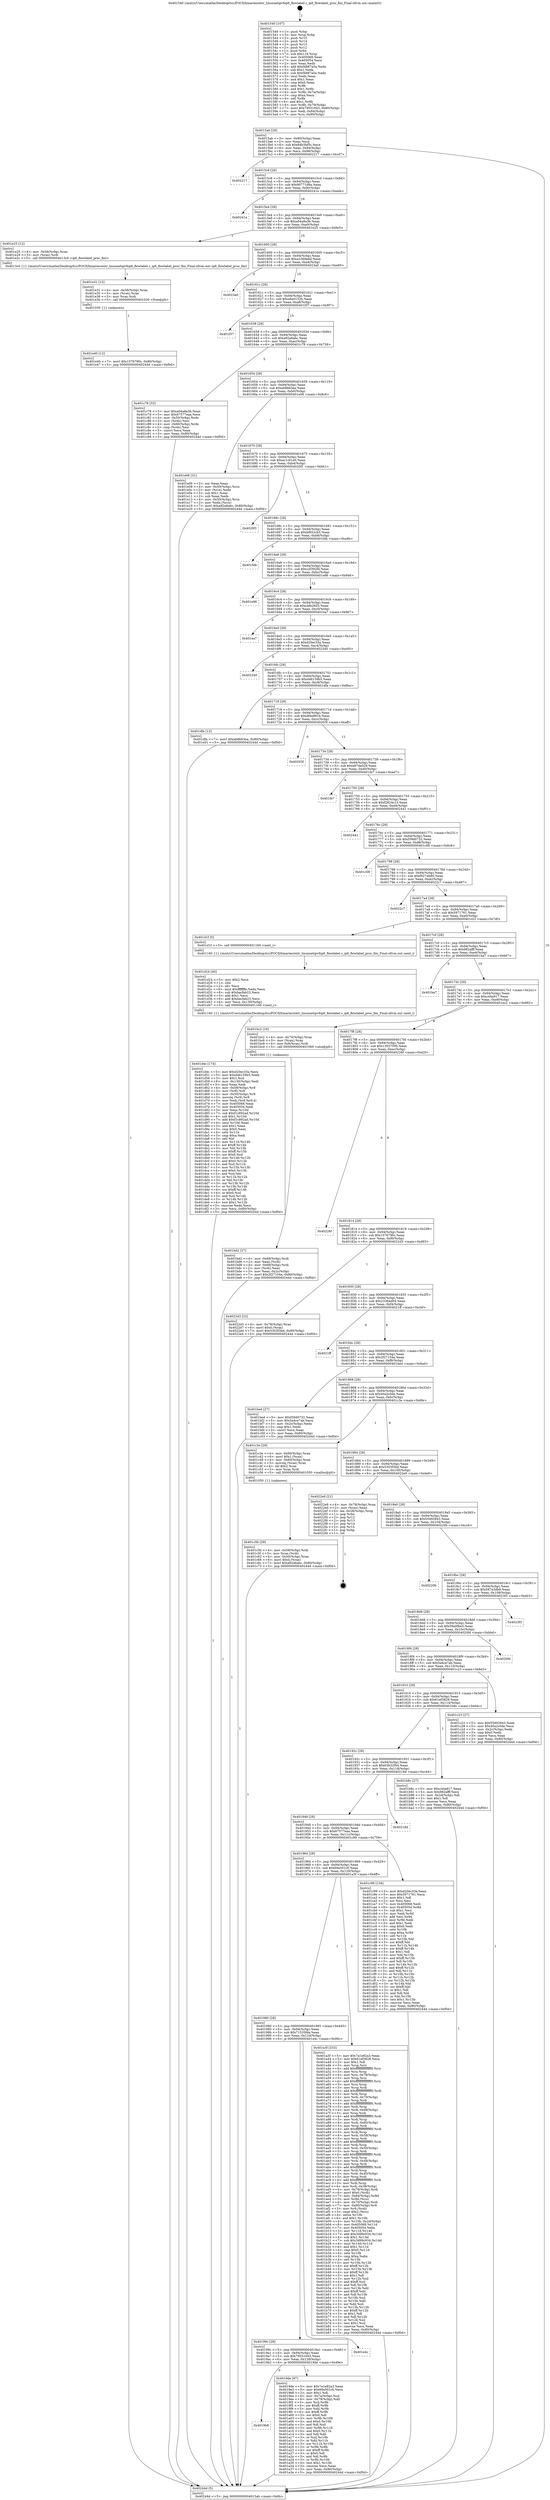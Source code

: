digraph "0x401540" {
  label = "0x401540 (/mnt/c/Users/mathe/Desktop/tcc/POCII/binaries/extr_linuxnetipv6ip6_flowlabel.c_ip6_flowlabel_proc_fini_Final-ollvm.out::main(0))"
  labelloc = "t"
  node[shape=record]

  Entry [label="",width=0.3,height=0.3,shape=circle,fillcolor=black,style=filled]
  "0x4015ab" [label="{
     0x4015ab [29]\l
     | [instrs]\l
     &nbsp;&nbsp;0x4015ab \<+3\>: mov -0x80(%rbp),%eax\l
     &nbsp;&nbsp;0x4015ae \<+2\>: mov %eax,%ecx\l
     &nbsp;&nbsp;0x4015b0 \<+6\>: sub $0x84b3bf5c,%ecx\l
     &nbsp;&nbsp;0x4015b6 \<+6\>: mov %eax,-0x94(%rbp)\l
     &nbsp;&nbsp;0x4015bc \<+6\>: mov %ecx,-0x98(%rbp)\l
     &nbsp;&nbsp;0x4015c2 \<+6\>: je 0000000000402217 \<main+0xcd7\>\l
  }"]
  "0x402217" [label="{
     0x402217\l
  }", style=dashed]
  "0x4015c8" [label="{
     0x4015c8 [28]\l
     | [instrs]\l
     &nbsp;&nbsp;0x4015c8 \<+5\>: jmp 00000000004015cd \<main+0x8d\>\l
     &nbsp;&nbsp;0x4015cd \<+6\>: mov -0x94(%rbp),%eax\l
     &nbsp;&nbsp;0x4015d3 \<+5\>: sub $0x90771d6a,%eax\l
     &nbsp;&nbsp;0x4015d8 \<+6\>: mov %eax,-0x9c(%rbp)\l
     &nbsp;&nbsp;0x4015de \<+6\>: je 000000000040241a \<main+0xeda\>\l
  }"]
  Exit [label="",width=0.3,height=0.3,shape=circle,fillcolor=black,style=filled,peripheries=2]
  "0x40241a" [label="{
     0x40241a\l
  }", style=dashed]
  "0x4015e4" [label="{
     0x4015e4 [28]\l
     | [instrs]\l
     &nbsp;&nbsp;0x4015e4 \<+5\>: jmp 00000000004015e9 \<main+0xa9\>\l
     &nbsp;&nbsp;0x4015e9 \<+6\>: mov -0x94(%rbp),%eax\l
     &nbsp;&nbsp;0x4015ef \<+5\>: sub $0xa04a8a3b,%eax\l
     &nbsp;&nbsp;0x4015f4 \<+6\>: mov %eax,-0xa0(%rbp)\l
     &nbsp;&nbsp;0x4015fa \<+6\>: je 0000000000401e25 \<main+0x8e5\>\l
  }"]
  "0x401e40" [label="{
     0x401e40 [12]\l
     | [instrs]\l
     &nbsp;&nbsp;0x401e40 \<+7\>: movl $0x1576790c,-0x80(%rbp)\l
     &nbsp;&nbsp;0x401e47 \<+5\>: jmp 000000000040244d \<main+0xf0d\>\l
  }"]
  "0x401e25" [label="{
     0x401e25 [12]\l
     | [instrs]\l
     &nbsp;&nbsp;0x401e25 \<+4\>: mov -0x58(%rbp),%rax\l
     &nbsp;&nbsp;0x401e29 \<+3\>: mov (%rax),%rdi\l
     &nbsp;&nbsp;0x401e2c \<+5\>: call 00000000004013c0 \<ip6_flowlabel_proc_fini\>\l
     | [calls]\l
     &nbsp;&nbsp;0x4013c0 \{1\} (/mnt/c/Users/mathe/Desktop/tcc/POCII/binaries/extr_linuxnetipv6ip6_flowlabel.c_ip6_flowlabel_proc_fini_Final-ollvm.out::ip6_flowlabel_proc_fini)\l
  }"]
  "0x401600" [label="{
     0x401600 [28]\l
     | [instrs]\l
     &nbsp;&nbsp;0x401600 \<+5\>: jmp 0000000000401605 \<main+0xc5\>\l
     &nbsp;&nbsp;0x401605 \<+6\>: mov -0x94(%rbp),%eax\l
     &nbsp;&nbsp;0x40160b \<+5\>: sub $0xa2369e6d,%eax\l
     &nbsp;&nbsp;0x401610 \<+6\>: mov %eax,-0xa4(%rbp)\l
     &nbsp;&nbsp;0x401616 \<+6\>: je 00000000004023a0 \<main+0xe60\>\l
  }"]
  "0x401e31" [label="{
     0x401e31 [15]\l
     | [instrs]\l
     &nbsp;&nbsp;0x401e31 \<+4\>: mov -0x58(%rbp),%rax\l
     &nbsp;&nbsp;0x401e35 \<+3\>: mov (%rax),%rax\l
     &nbsp;&nbsp;0x401e38 \<+3\>: mov %rax,%rdi\l
     &nbsp;&nbsp;0x401e3b \<+5\>: call 0000000000401030 \<free@plt\>\l
     | [calls]\l
     &nbsp;&nbsp;0x401030 \{1\} (unknown)\l
  }"]
  "0x4023a0" [label="{
     0x4023a0\l
  }", style=dashed]
  "0x40161c" [label="{
     0x40161c [28]\l
     | [instrs]\l
     &nbsp;&nbsp;0x40161c \<+5\>: jmp 0000000000401621 \<main+0xe1\>\l
     &nbsp;&nbsp;0x401621 \<+6\>: mov -0x94(%rbp),%eax\l
     &nbsp;&nbsp;0x401627 \<+5\>: sub $0xa6a0152b,%eax\l
     &nbsp;&nbsp;0x40162c \<+6\>: mov %eax,-0xa8(%rbp)\l
     &nbsp;&nbsp;0x401632 \<+6\>: je 0000000000401f37 \<main+0x9f7\>\l
  }"]
  "0x401d4c" [label="{
     0x401d4c [174]\l
     | [instrs]\l
     &nbsp;&nbsp;0x401d4c \<+5\>: mov $0xd20ec33a,%ecx\l
     &nbsp;&nbsp;0x401d51 \<+5\>: mov $0xd46159b5,%edx\l
     &nbsp;&nbsp;0x401d56 \<+3\>: mov $0x1,%sil\l
     &nbsp;&nbsp;0x401d59 \<+6\>: mov -0x130(%rbp),%edi\l
     &nbsp;&nbsp;0x401d5f \<+3\>: imul %eax,%edi\l
     &nbsp;&nbsp;0x401d62 \<+4\>: mov -0x58(%rbp),%r8\l
     &nbsp;&nbsp;0x401d66 \<+3\>: mov (%r8),%r8\l
     &nbsp;&nbsp;0x401d69 \<+4\>: mov -0x50(%rbp),%r9\l
     &nbsp;&nbsp;0x401d6d \<+3\>: movslq (%r9),%r9\l
     &nbsp;&nbsp;0x401d70 \<+4\>: mov %edi,(%r8,%r9,4)\l
     &nbsp;&nbsp;0x401d74 \<+7\>: mov 0x405068,%eax\l
     &nbsp;&nbsp;0x401d7b \<+7\>: mov 0x405054,%edi\l
     &nbsp;&nbsp;0x401d82 \<+3\>: mov %eax,%r10d\l
     &nbsp;&nbsp;0x401d85 \<+7\>: sub $0xf1c892ad,%r10d\l
     &nbsp;&nbsp;0x401d8c \<+4\>: sub $0x1,%r10d\l
     &nbsp;&nbsp;0x401d90 \<+7\>: add $0xf1c892ad,%r10d\l
     &nbsp;&nbsp;0x401d97 \<+4\>: imul %r10d,%eax\l
     &nbsp;&nbsp;0x401d9b \<+3\>: and $0x1,%eax\l
     &nbsp;&nbsp;0x401d9e \<+3\>: cmp $0x0,%eax\l
     &nbsp;&nbsp;0x401da1 \<+4\>: sete %r11b\l
     &nbsp;&nbsp;0x401da5 \<+3\>: cmp $0xa,%edi\l
     &nbsp;&nbsp;0x401da8 \<+3\>: setl %bl\l
     &nbsp;&nbsp;0x401dab \<+3\>: mov %r11b,%r14b\l
     &nbsp;&nbsp;0x401dae \<+4\>: xor $0xff,%r14b\l
     &nbsp;&nbsp;0x401db2 \<+3\>: mov %bl,%r15b\l
     &nbsp;&nbsp;0x401db5 \<+4\>: xor $0xff,%r15b\l
     &nbsp;&nbsp;0x401db9 \<+4\>: xor $0x0,%sil\l
     &nbsp;&nbsp;0x401dbd \<+3\>: mov %r14b,%r12b\l
     &nbsp;&nbsp;0x401dc0 \<+4\>: and $0x0,%r12b\l
     &nbsp;&nbsp;0x401dc4 \<+3\>: and %sil,%r11b\l
     &nbsp;&nbsp;0x401dc7 \<+3\>: mov %r15b,%r13b\l
     &nbsp;&nbsp;0x401dca \<+4\>: and $0x0,%r13b\l
     &nbsp;&nbsp;0x401dce \<+3\>: and %sil,%bl\l
     &nbsp;&nbsp;0x401dd1 \<+3\>: or %r11b,%r12b\l
     &nbsp;&nbsp;0x401dd4 \<+3\>: or %bl,%r13b\l
     &nbsp;&nbsp;0x401dd7 \<+3\>: xor %r13b,%r12b\l
     &nbsp;&nbsp;0x401dda \<+3\>: or %r15b,%r14b\l
     &nbsp;&nbsp;0x401ddd \<+4\>: xor $0xff,%r14b\l
     &nbsp;&nbsp;0x401de1 \<+4\>: or $0x0,%sil\l
     &nbsp;&nbsp;0x401de5 \<+3\>: and %sil,%r14b\l
     &nbsp;&nbsp;0x401de8 \<+3\>: or %r14b,%r12b\l
     &nbsp;&nbsp;0x401deb \<+4\>: test $0x1,%r12b\l
     &nbsp;&nbsp;0x401def \<+3\>: cmovne %edx,%ecx\l
     &nbsp;&nbsp;0x401df2 \<+3\>: mov %ecx,-0x80(%rbp)\l
     &nbsp;&nbsp;0x401df5 \<+5\>: jmp 000000000040244d \<main+0xf0d\>\l
  }"]
  "0x401f37" [label="{
     0x401f37\l
  }", style=dashed]
  "0x401638" [label="{
     0x401638 [28]\l
     | [instrs]\l
     &nbsp;&nbsp;0x401638 \<+5\>: jmp 000000000040163d \<main+0xfd\>\l
     &nbsp;&nbsp;0x40163d \<+6\>: mov -0x94(%rbp),%eax\l
     &nbsp;&nbsp;0x401643 \<+5\>: sub $0xa92a6abc,%eax\l
     &nbsp;&nbsp;0x401648 \<+6\>: mov %eax,-0xac(%rbp)\l
     &nbsp;&nbsp;0x40164e \<+6\>: je 0000000000401c78 \<main+0x738\>\l
  }"]
  "0x401d24" [label="{
     0x401d24 [40]\l
     | [instrs]\l
     &nbsp;&nbsp;0x401d24 \<+5\>: mov $0x2,%ecx\l
     &nbsp;&nbsp;0x401d29 \<+1\>: cltd\l
     &nbsp;&nbsp;0x401d2a \<+2\>: idiv %ecx\l
     &nbsp;&nbsp;0x401d2c \<+6\>: imul $0xfffffffe,%edx,%ecx\l
     &nbsp;&nbsp;0x401d32 \<+6\>: sub $0xbacfab23,%ecx\l
     &nbsp;&nbsp;0x401d38 \<+3\>: add $0x1,%ecx\l
     &nbsp;&nbsp;0x401d3b \<+6\>: add $0xbacfab23,%ecx\l
     &nbsp;&nbsp;0x401d41 \<+6\>: mov %ecx,-0x130(%rbp)\l
     &nbsp;&nbsp;0x401d47 \<+5\>: call 0000000000401160 \<next_i\>\l
     | [calls]\l
     &nbsp;&nbsp;0x401160 \{1\} (/mnt/c/Users/mathe/Desktop/tcc/POCII/binaries/extr_linuxnetipv6ip6_flowlabel.c_ip6_flowlabel_proc_fini_Final-ollvm.out::next_i)\l
  }"]
  "0x401c78" [label="{
     0x401c78 [33]\l
     | [instrs]\l
     &nbsp;&nbsp;0x401c78 \<+5\>: mov $0xa04a8a3b,%eax\l
     &nbsp;&nbsp;0x401c7d \<+5\>: mov $0x67577eaa,%ecx\l
     &nbsp;&nbsp;0x401c82 \<+4\>: mov -0x50(%rbp),%rdx\l
     &nbsp;&nbsp;0x401c86 \<+2\>: mov (%rdx),%esi\l
     &nbsp;&nbsp;0x401c88 \<+4\>: mov -0x60(%rbp),%rdx\l
     &nbsp;&nbsp;0x401c8c \<+2\>: cmp (%rdx),%esi\l
     &nbsp;&nbsp;0x401c8e \<+3\>: cmovl %ecx,%eax\l
     &nbsp;&nbsp;0x401c91 \<+3\>: mov %eax,-0x80(%rbp)\l
     &nbsp;&nbsp;0x401c94 \<+5\>: jmp 000000000040244d \<main+0xf0d\>\l
  }"]
  "0x401654" [label="{
     0x401654 [28]\l
     | [instrs]\l
     &nbsp;&nbsp;0x401654 \<+5\>: jmp 0000000000401659 \<main+0x119\>\l
     &nbsp;&nbsp;0x401659 \<+6\>: mov -0x94(%rbp),%eax\l
     &nbsp;&nbsp;0x40165f \<+5\>: sub $0xab8b63ea,%eax\l
     &nbsp;&nbsp;0x401664 \<+6\>: mov %eax,-0xb0(%rbp)\l
     &nbsp;&nbsp;0x40166a \<+6\>: je 0000000000401e06 \<main+0x8c6\>\l
  }"]
  "0x401c5b" [label="{
     0x401c5b [29]\l
     | [instrs]\l
     &nbsp;&nbsp;0x401c5b \<+4\>: mov -0x58(%rbp),%rdi\l
     &nbsp;&nbsp;0x401c5f \<+3\>: mov %rax,(%rdi)\l
     &nbsp;&nbsp;0x401c62 \<+4\>: mov -0x50(%rbp),%rax\l
     &nbsp;&nbsp;0x401c66 \<+6\>: movl $0x0,(%rax)\l
     &nbsp;&nbsp;0x401c6c \<+7\>: movl $0xa92a6abc,-0x80(%rbp)\l
     &nbsp;&nbsp;0x401c73 \<+5\>: jmp 000000000040244d \<main+0xf0d\>\l
  }"]
  "0x401e06" [label="{
     0x401e06 [31]\l
     | [instrs]\l
     &nbsp;&nbsp;0x401e06 \<+2\>: xor %eax,%eax\l
     &nbsp;&nbsp;0x401e08 \<+4\>: mov -0x50(%rbp),%rcx\l
     &nbsp;&nbsp;0x401e0c \<+2\>: mov (%rcx),%edx\l
     &nbsp;&nbsp;0x401e0e \<+3\>: sub $0x1,%eax\l
     &nbsp;&nbsp;0x401e11 \<+2\>: sub %eax,%edx\l
     &nbsp;&nbsp;0x401e13 \<+4\>: mov -0x50(%rbp),%rcx\l
     &nbsp;&nbsp;0x401e17 \<+2\>: mov %edx,(%rcx)\l
     &nbsp;&nbsp;0x401e19 \<+7\>: movl $0xa92a6abc,-0x80(%rbp)\l
     &nbsp;&nbsp;0x401e20 \<+5\>: jmp 000000000040244d \<main+0xf0d\>\l
  }"]
  "0x401670" [label="{
     0x401670 [28]\l
     | [instrs]\l
     &nbsp;&nbsp;0x401670 \<+5\>: jmp 0000000000401675 \<main+0x135\>\l
     &nbsp;&nbsp;0x401675 \<+6\>: mov -0x94(%rbp),%eax\l
     &nbsp;&nbsp;0x40167b \<+5\>: sub $0xac1c61e0,%eax\l
     &nbsp;&nbsp;0x401680 \<+6\>: mov %eax,-0xb4(%rbp)\l
     &nbsp;&nbsp;0x401686 \<+6\>: je 00000000004020f1 \<main+0xbb1\>\l
  }"]
  "0x401bd2" [label="{
     0x401bd2 [27]\l
     | [instrs]\l
     &nbsp;&nbsp;0x401bd2 \<+4\>: mov -0x68(%rbp),%rdi\l
     &nbsp;&nbsp;0x401bd6 \<+2\>: mov %eax,(%rdi)\l
     &nbsp;&nbsp;0x401bd8 \<+4\>: mov -0x68(%rbp),%rdi\l
     &nbsp;&nbsp;0x401bdc \<+2\>: mov (%rdi),%eax\l
     &nbsp;&nbsp;0x401bde \<+3\>: mov %eax,-0x2c(%rbp)\l
     &nbsp;&nbsp;0x401be1 \<+7\>: movl $0x2f27104a,-0x80(%rbp)\l
     &nbsp;&nbsp;0x401be8 \<+5\>: jmp 000000000040244d \<main+0xf0d\>\l
  }"]
  "0x4020f1" [label="{
     0x4020f1\l
  }", style=dashed]
  "0x40168c" [label="{
     0x40168c [28]\l
     | [instrs]\l
     &nbsp;&nbsp;0x40168c \<+5\>: jmp 0000000000401691 \<main+0x151\>\l
     &nbsp;&nbsp;0x401691 \<+6\>: mov -0x94(%rbp),%eax\l
     &nbsp;&nbsp;0x401697 \<+5\>: sub $0xbf652cb5,%eax\l
     &nbsp;&nbsp;0x40169c \<+6\>: mov %eax,-0xb8(%rbp)\l
     &nbsp;&nbsp;0x4016a2 \<+6\>: je 0000000000401fdb \<main+0xa9b\>\l
  }"]
  "0x401540" [label="{
     0x401540 [107]\l
     | [instrs]\l
     &nbsp;&nbsp;0x401540 \<+1\>: push %rbp\l
     &nbsp;&nbsp;0x401541 \<+3\>: mov %rsp,%rbp\l
     &nbsp;&nbsp;0x401544 \<+2\>: push %r15\l
     &nbsp;&nbsp;0x401546 \<+2\>: push %r14\l
     &nbsp;&nbsp;0x401548 \<+2\>: push %r13\l
     &nbsp;&nbsp;0x40154a \<+2\>: push %r12\l
     &nbsp;&nbsp;0x40154c \<+1\>: push %rbx\l
     &nbsp;&nbsp;0x40154d \<+7\>: sub $0x118,%rsp\l
     &nbsp;&nbsp;0x401554 \<+7\>: mov 0x405068,%eax\l
     &nbsp;&nbsp;0x40155b \<+7\>: mov 0x405054,%ecx\l
     &nbsp;&nbsp;0x401562 \<+2\>: mov %eax,%edx\l
     &nbsp;&nbsp;0x401564 \<+6\>: add $0xf4887a5a,%edx\l
     &nbsp;&nbsp;0x40156a \<+3\>: sub $0x1,%edx\l
     &nbsp;&nbsp;0x40156d \<+6\>: sub $0xf4887a5a,%edx\l
     &nbsp;&nbsp;0x401573 \<+3\>: imul %edx,%eax\l
     &nbsp;&nbsp;0x401576 \<+3\>: and $0x1,%eax\l
     &nbsp;&nbsp;0x401579 \<+3\>: cmp $0x0,%eax\l
     &nbsp;&nbsp;0x40157c \<+4\>: sete %r8b\l
     &nbsp;&nbsp;0x401580 \<+4\>: and $0x1,%r8b\l
     &nbsp;&nbsp;0x401584 \<+4\>: mov %r8b,-0x7a(%rbp)\l
     &nbsp;&nbsp;0x401588 \<+3\>: cmp $0xa,%ecx\l
     &nbsp;&nbsp;0x40158b \<+4\>: setl %r8b\l
     &nbsp;&nbsp;0x40158f \<+4\>: and $0x1,%r8b\l
     &nbsp;&nbsp;0x401593 \<+4\>: mov %r8b,-0x79(%rbp)\l
     &nbsp;&nbsp;0x401597 \<+7\>: movl $0x79551643,-0x80(%rbp)\l
     &nbsp;&nbsp;0x40159e \<+6\>: mov %edi,-0x84(%rbp)\l
     &nbsp;&nbsp;0x4015a4 \<+7\>: mov %rsi,-0x90(%rbp)\l
  }"]
  "0x401fdb" [label="{
     0x401fdb\l
  }", style=dashed]
  "0x4016a8" [label="{
     0x4016a8 [28]\l
     | [instrs]\l
     &nbsp;&nbsp;0x4016a8 \<+5\>: jmp 00000000004016ad \<main+0x16d\>\l
     &nbsp;&nbsp;0x4016ad \<+6\>: mov -0x94(%rbp),%eax\l
     &nbsp;&nbsp;0x4016b3 \<+5\>: sub $0xc2f392fd,%eax\l
     &nbsp;&nbsp;0x4016b8 \<+6\>: mov %eax,-0xbc(%rbp)\l
     &nbsp;&nbsp;0x4016be \<+6\>: je 0000000000401e86 \<main+0x946\>\l
  }"]
  "0x40244d" [label="{
     0x40244d [5]\l
     | [instrs]\l
     &nbsp;&nbsp;0x40244d \<+5\>: jmp 00000000004015ab \<main+0x6b\>\l
  }"]
  "0x401e86" [label="{
     0x401e86\l
  }", style=dashed]
  "0x4016c4" [label="{
     0x4016c4 [28]\l
     | [instrs]\l
     &nbsp;&nbsp;0x4016c4 \<+5\>: jmp 00000000004016c9 \<main+0x189\>\l
     &nbsp;&nbsp;0x4016c9 \<+6\>: mov -0x94(%rbp),%eax\l
     &nbsp;&nbsp;0x4016cf \<+5\>: sub $0xcbfe2603,%eax\l
     &nbsp;&nbsp;0x4016d4 \<+6\>: mov %eax,-0xc0(%rbp)\l
     &nbsp;&nbsp;0x4016da \<+6\>: je 0000000000401ea7 \<main+0x967\>\l
  }"]
  "0x4019b8" [label="{
     0x4019b8\l
  }", style=dashed]
  "0x401ea7" [label="{
     0x401ea7\l
  }", style=dashed]
  "0x4016e0" [label="{
     0x4016e0 [28]\l
     | [instrs]\l
     &nbsp;&nbsp;0x4016e0 \<+5\>: jmp 00000000004016e5 \<main+0x1a5\>\l
     &nbsp;&nbsp;0x4016e5 \<+6\>: mov -0x94(%rbp),%eax\l
     &nbsp;&nbsp;0x4016eb \<+5\>: sub $0xd20ec33a,%eax\l
     &nbsp;&nbsp;0x4016f0 \<+6\>: mov %eax,-0xc4(%rbp)\l
     &nbsp;&nbsp;0x4016f6 \<+6\>: je 0000000000402340 \<main+0xe00\>\l
  }"]
  "0x4019de" [label="{
     0x4019de [97]\l
     | [instrs]\l
     &nbsp;&nbsp;0x4019de \<+5\>: mov $0x7a1e82a3,%eax\l
     &nbsp;&nbsp;0x4019e3 \<+5\>: mov $0x69a501c0,%ecx\l
     &nbsp;&nbsp;0x4019e8 \<+2\>: mov $0x1,%dl\l
     &nbsp;&nbsp;0x4019ea \<+4\>: mov -0x7a(%rbp),%sil\l
     &nbsp;&nbsp;0x4019ee \<+4\>: mov -0x79(%rbp),%dil\l
     &nbsp;&nbsp;0x4019f2 \<+3\>: mov %sil,%r8b\l
     &nbsp;&nbsp;0x4019f5 \<+4\>: xor $0xff,%r8b\l
     &nbsp;&nbsp;0x4019f9 \<+3\>: mov %dil,%r9b\l
     &nbsp;&nbsp;0x4019fc \<+4\>: xor $0xff,%r9b\l
     &nbsp;&nbsp;0x401a00 \<+3\>: xor $0x0,%dl\l
     &nbsp;&nbsp;0x401a03 \<+3\>: mov %r8b,%r10b\l
     &nbsp;&nbsp;0x401a06 \<+4\>: and $0x0,%r10b\l
     &nbsp;&nbsp;0x401a0a \<+3\>: and %dl,%sil\l
     &nbsp;&nbsp;0x401a0d \<+3\>: mov %r9b,%r11b\l
     &nbsp;&nbsp;0x401a10 \<+4\>: and $0x0,%r11b\l
     &nbsp;&nbsp;0x401a14 \<+3\>: and %dl,%dil\l
     &nbsp;&nbsp;0x401a17 \<+3\>: or %sil,%r10b\l
     &nbsp;&nbsp;0x401a1a \<+3\>: or %dil,%r11b\l
     &nbsp;&nbsp;0x401a1d \<+3\>: xor %r11b,%r10b\l
     &nbsp;&nbsp;0x401a20 \<+3\>: or %r9b,%r8b\l
     &nbsp;&nbsp;0x401a23 \<+4\>: xor $0xff,%r8b\l
     &nbsp;&nbsp;0x401a27 \<+3\>: or $0x0,%dl\l
     &nbsp;&nbsp;0x401a2a \<+3\>: and %dl,%r8b\l
     &nbsp;&nbsp;0x401a2d \<+3\>: or %r8b,%r10b\l
     &nbsp;&nbsp;0x401a30 \<+4\>: test $0x1,%r10b\l
     &nbsp;&nbsp;0x401a34 \<+3\>: cmovne %ecx,%eax\l
     &nbsp;&nbsp;0x401a37 \<+3\>: mov %eax,-0x80(%rbp)\l
     &nbsp;&nbsp;0x401a3a \<+5\>: jmp 000000000040244d \<main+0xf0d\>\l
  }"]
  "0x402340" [label="{
     0x402340\l
  }", style=dashed]
  "0x4016fc" [label="{
     0x4016fc [28]\l
     | [instrs]\l
     &nbsp;&nbsp;0x4016fc \<+5\>: jmp 0000000000401701 \<main+0x1c1\>\l
     &nbsp;&nbsp;0x401701 \<+6\>: mov -0x94(%rbp),%eax\l
     &nbsp;&nbsp;0x401707 \<+5\>: sub $0xd46159b5,%eax\l
     &nbsp;&nbsp;0x40170c \<+6\>: mov %eax,-0xc8(%rbp)\l
     &nbsp;&nbsp;0x401712 \<+6\>: je 0000000000401dfa \<main+0x8ba\>\l
  }"]
  "0x40199c" [label="{
     0x40199c [28]\l
     | [instrs]\l
     &nbsp;&nbsp;0x40199c \<+5\>: jmp 00000000004019a1 \<main+0x461\>\l
     &nbsp;&nbsp;0x4019a1 \<+6\>: mov -0x94(%rbp),%eax\l
     &nbsp;&nbsp;0x4019a7 \<+5\>: sub $0x79551643,%eax\l
     &nbsp;&nbsp;0x4019ac \<+6\>: mov %eax,-0x128(%rbp)\l
     &nbsp;&nbsp;0x4019b2 \<+6\>: je 00000000004019de \<main+0x49e\>\l
  }"]
  "0x401dfa" [label="{
     0x401dfa [12]\l
     | [instrs]\l
     &nbsp;&nbsp;0x401dfa \<+7\>: movl $0xab8b63ea,-0x80(%rbp)\l
     &nbsp;&nbsp;0x401e01 \<+5\>: jmp 000000000040244d \<main+0xf0d\>\l
  }"]
  "0x401718" [label="{
     0x401718 [28]\l
     | [instrs]\l
     &nbsp;&nbsp;0x401718 \<+5\>: jmp 000000000040171d \<main+0x1dd\>\l
     &nbsp;&nbsp;0x40171d \<+6\>: mov -0x94(%rbp),%eax\l
     &nbsp;&nbsp;0x401723 \<+5\>: sub $0xdfda991b,%eax\l
     &nbsp;&nbsp;0x401728 \<+6\>: mov %eax,-0xcc(%rbp)\l
     &nbsp;&nbsp;0x40172e \<+6\>: je 000000000040203f \<main+0xaff\>\l
  }"]
  "0x401e4c" [label="{
     0x401e4c\l
  }", style=dashed]
  "0x40203f" [label="{
     0x40203f\l
  }", style=dashed]
  "0x401734" [label="{
     0x401734 [28]\l
     | [instrs]\l
     &nbsp;&nbsp;0x401734 \<+5\>: jmp 0000000000401739 \<main+0x1f9\>\l
     &nbsp;&nbsp;0x401739 \<+6\>: mov -0x94(%rbp),%eax\l
     &nbsp;&nbsp;0x40173f \<+5\>: sub $0xe87da029,%eax\l
     &nbsp;&nbsp;0x401744 \<+6\>: mov %eax,-0xd0(%rbp)\l
     &nbsp;&nbsp;0x40174a \<+6\>: je 0000000000401fe7 \<main+0xaa7\>\l
  }"]
  "0x401980" [label="{
     0x401980 [28]\l
     | [instrs]\l
     &nbsp;&nbsp;0x401980 \<+5\>: jmp 0000000000401985 \<main+0x445\>\l
     &nbsp;&nbsp;0x401985 \<+6\>: mov -0x94(%rbp),%eax\l
     &nbsp;&nbsp;0x40198b \<+5\>: sub $0x71535fda,%eax\l
     &nbsp;&nbsp;0x401990 \<+6\>: mov %eax,-0x124(%rbp)\l
     &nbsp;&nbsp;0x401996 \<+6\>: je 0000000000401e4c \<main+0x90c\>\l
  }"]
  "0x401fe7" [label="{
     0x401fe7\l
  }", style=dashed]
  "0x401750" [label="{
     0x401750 [28]\l
     | [instrs]\l
     &nbsp;&nbsp;0x401750 \<+5\>: jmp 0000000000401755 \<main+0x215\>\l
     &nbsp;&nbsp;0x401755 \<+6\>: mov -0x94(%rbp),%eax\l
     &nbsp;&nbsp;0x40175b \<+5\>: sub $0xf2824c13,%eax\l
     &nbsp;&nbsp;0x401760 \<+6\>: mov %eax,-0xd4(%rbp)\l
     &nbsp;&nbsp;0x401766 \<+6\>: je 0000000000402441 \<main+0xf01\>\l
  }"]
  "0x401a3f" [label="{
     0x401a3f [333]\l
     | [instrs]\l
     &nbsp;&nbsp;0x401a3f \<+5\>: mov $0x7a1e82a3,%eax\l
     &nbsp;&nbsp;0x401a44 \<+5\>: mov $0x61ef3828,%ecx\l
     &nbsp;&nbsp;0x401a49 \<+2\>: mov $0x1,%dl\l
     &nbsp;&nbsp;0x401a4b \<+3\>: mov %rsp,%rsi\l
     &nbsp;&nbsp;0x401a4e \<+4\>: add $0xfffffffffffffff0,%rsi\l
     &nbsp;&nbsp;0x401a52 \<+3\>: mov %rsi,%rsp\l
     &nbsp;&nbsp;0x401a55 \<+4\>: mov %rsi,-0x78(%rbp)\l
     &nbsp;&nbsp;0x401a59 \<+3\>: mov %rsp,%rsi\l
     &nbsp;&nbsp;0x401a5c \<+4\>: add $0xfffffffffffffff0,%rsi\l
     &nbsp;&nbsp;0x401a60 \<+3\>: mov %rsi,%rsp\l
     &nbsp;&nbsp;0x401a63 \<+3\>: mov %rsp,%rdi\l
     &nbsp;&nbsp;0x401a66 \<+4\>: add $0xfffffffffffffff0,%rdi\l
     &nbsp;&nbsp;0x401a6a \<+3\>: mov %rdi,%rsp\l
     &nbsp;&nbsp;0x401a6d \<+4\>: mov %rdi,-0x70(%rbp)\l
     &nbsp;&nbsp;0x401a71 \<+3\>: mov %rsp,%rdi\l
     &nbsp;&nbsp;0x401a74 \<+4\>: add $0xfffffffffffffff0,%rdi\l
     &nbsp;&nbsp;0x401a78 \<+3\>: mov %rdi,%rsp\l
     &nbsp;&nbsp;0x401a7b \<+4\>: mov %rdi,-0x68(%rbp)\l
     &nbsp;&nbsp;0x401a7f \<+3\>: mov %rsp,%rdi\l
     &nbsp;&nbsp;0x401a82 \<+4\>: add $0xfffffffffffffff0,%rdi\l
     &nbsp;&nbsp;0x401a86 \<+3\>: mov %rdi,%rsp\l
     &nbsp;&nbsp;0x401a89 \<+4\>: mov %rdi,-0x60(%rbp)\l
     &nbsp;&nbsp;0x401a8d \<+3\>: mov %rsp,%rdi\l
     &nbsp;&nbsp;0x401a90 \<+4\>: add $0xfffffffffffffff0,%rdi\l
     &nbsp;&nbsp;0x401a94 \<+3\>: mov %rdi,%rsp\l
     &nbsp;&nbsp;0x401a97 \<+4\>: mov %rdi,-0x58(%rbp)\l
     &nbsp;&nbsp;0x401a9b \<+3\>: mov %rsp,%rdi\l
     &nbsp;&nbsp;0x401a9e \<+4\>: add $0xfffffffffffffff0,%rdi\l
     &nbsp;&nbsp;0x401aa2 \<+3\>: mov %rdi,%rsp\l
     &nbsp;&nbsp;0x401aa5 \<+4\>: mov %rdi,-0x50(%rbp)\l
     &nbsp;&nbsp;0x401aa9 \<+3\>: mov %rsp,%rdi\l
     &nbsp;&nbsp;0x401aac \<+4\>: add $0xfffffffffffffff0,%rdi\l
     &nbsp;&nbsp;0x401ab0 \<+3\>: mov %rdi,%rsp\l
     &nbsp;&nbsp;0x401ab3 \<+4\>: mov %rdi,-0x48(%rbp)\l
     &nbsp;&nbsp;0x401ab7 \<+3\>: mov %rsp,%rdi\l
     &nbsp;&nbsp;0x401aba \<+4\>: add $0xfffffffffffffff0,%rdi\l
     &nbsp;&nbsp;0x401abe \<+3\>: mov %rdi,%rsp\l
     &nbsp;&nbsp;0x401ac1 \<+4\>: mov %rdi,-0x40(%rbp)\l
     &nbsp;&nbsp;0x401ac5 \<+3\>: mov %rsp,%rdi\l
     &nbsp;&nbsp;0x401ac8 \<+4\>: add $0xfffffffffffffff0,%rdi\l
     &nbsp;&nbsp;0x401acc \<+3\>: mov %rdi,%rsp\l
     &nbsp;&nbsp;0x401acf \<+4\>: mov %rdi,-0x38(%rbp)\l
     &nbsp;&nbsp;0x401ad3 \<+4\>: mov -0x78(%rbp),%rdi\l
     &nbsp;&nbsp;0x401ad7 \<+6\>: movl $0x0,(%rdi)\l
     &nbsp;&nbsp;0x401add \<+7\>: mov -0x84(%rbp),%r8d\l
     &nbsp;&nbsp;0x401ae4 \<+3\>: mov %r8d,(%rsi)\l
     &nbsp;&nbsp;0x401ae7 \<+4\>: mov -0x70(%rbp),%rdi\l
     &nbsp;&nbsp;0x401aeb \<+7\>: mov -0x90(%rbp),%r9\l
     &nbsp;&nbsp;0x401af2 \<+3\>: mov %r9,(%rdi)\l
     &nbsp;&nbsp;0x401af5 \<+3\>: cmpl $0x2,(%rsi)\l
     &nbsp;&nbsp;0x401af8 \<+4\>: setne %r10b\l
     &nbsp;&nbsp;0x401afc \<+4\>: and $0x1,%r10b\l
     &nbsp;&nbsp;0x401b00 \<+4\>: mov %r10b,-0x2d(%rbp)\l
     &nbsp;&nbsp;0x401b04 \<+8\>: mov 0x405068,%r11d\l
     &nbsp;&nbsp;0x401b0c \<+7\>: mov 0x405054,%ebx\l
     &nbsp;&nbsp;0x401b13 \<+3\>: mov %r11d,%r14d\l
     &nbsp;&nbsp;0x401b16 \<+7\>: add $0x3d99c934,%r14d\l
     &nbsp;&nbsp;0x401b1d \<+4\>: sub $0x1,%r14d\l
     &nbsp;&nbsp;0x401b21 \<+7\>: sub $0x3d99c934,%r14d\l
     &nbsp;&nbsp;0x401b28 \<+4\>: imul %r14d,%r11d\l
     &nbsp;&nbsp;0x401b2c \<+4\>: and $0x1,%r11d\l
     &nbsp;&nbsp;0x401b30 \<+4\>: cmp $0x0,%r11d\l
     &nbsp;&nbsp;0x401b34 \<+4\>: sete %r10b\l
     &nbsp;&nbsp;0x401b38 \<+3\>: cmp $0xa,%ebx\l
     &nbsp;&nbsp;0x401b3b \<+4\>: setl %r15b\l
     &nbsp;&nbsp;0x401b3f \<+3\>: mov %r10b,%r12b\l
     &nbsp;&nbsp;0x401b42 \<+4\>: xor $0xff,%r12b\l
     &nbsp;&nbsp;0x401b46 \<+3\>: mov %r15b,%r13b\l
     &nbsp;&nbsp;0x401b49 \<+4\>: xor $0xff,%r13b\l
     &nbsp;&nbsp;0x401b4d \<+3\>: xor $0x1,%dl\l
     &nbsp;&nbsp;0x401b50 \<+3\>: mov %r12b,%sil\l
     &nbsp;&nbsp;0x401b53 \<+4\>: and $0xff,%sil\l
     &nbsp;&nbsp;0x401b57 \<+3\>: and %dl,%r10b\l
     &nbsp;&nbsp;0x401b5a \<+3\>: mov %r13b,%dil\l
     &nbsp;&nbsp;0x401b5d \<+4\>: and $0xff,%dil\l
     &nbsp;&nbsp;0x401b61 \<+3\>: and %dl,%r15b\l
     &nbsp;&nbsp;0x401b64 \<+3\>: or %r10b,%sil\l
     &nbsp;&nbsp;0x401b67 \<+3\>: or %r15b,%dil\l
     &nbsp;&nbsp;0x401b6a \<+3\>: xor %dil,%sil\l
     &nbsp;&nbsp;0x401b6d \<+3\>: or %r13b,%r12b\l
     &nbsp;&nbsp;0x401b70 \<+4\>: xor $0xff,%r12b\l
     &nbsp;&nbsp;0x401b74 \<+3\>: or $0x1,%dl\l
     &nbsp;&nbsp;0x401b77 \<+3\>: and %dl,%r12b\l
     &nbsp;&nbsp;0x401b7a \<+3\>: or %r12b,%sil\l
     &nbsp;&nbsp;0x401b7d \<+4\>: test $0x1,%sil\l
     &nbsp;&nbsp;0x401b81 \<+3\>: cmovne %ecx,%eax\l
     &nbsp;&nbsp;0x401b84 \<+3\>: mov %eax,-0x80(%rbp)\l
     &nbsp;&nbsp;0x401b87 \<+5\>: jmp 000000000040244d \<main+0xf0d\>\l
  }"]
  "0x402441" [label="{
     0x402441\l
  }", style=dashed]
  "0x40176c" [label="{
     0x40176c [28]\l
     | [instrs]\l
     &nbsp;&nbsp;0x40176c \<+5\>: jmp 0000000000401771 \<main+0x231\>\l
     &nbsp;&nbsp;0x401771 \<+6\>: mov -0x94(%rbp),%eax\l
     &nbsp;&nbsp;0x401777 \<+5\>: sub $0xf39d0732,%eax\l
     &nbsp;&nbsp;0x40177c \<+6\>: mov %eax,-0xd8(%rbp)\l
     &nbsp;&nbsp;0x401782 \<+6\>: je 0000000000401c08 \<main+0x6c8\>\l
  }"]
  "0x401964" [label="{
     0x401964 [28]\l
     | [instrs]\l
     &nbsp;&nbsp;0x401964 \<+5\>: jmp 0000000000401969 \<main+0x429\>\l
     &nbsp;&nbsp;0x401969 \<+6\>: mov -0x94(%rbp),%eax\l
     &nbsp;&nbsp;0x40196f \<+5\>: sub $0x69a501c0,%eax\l
     &nbsp;&nbsp;0x401974 \<+6\>: mov %eax,-0x120(%rbp)\l
     &nbsp;&nbsp;0x40197a \<+6\>: je 0000000000401a3f \<main+0x4ff\>\l
  }"]
  "0x401c08" [label="{
     0x401c08\l
  }", style=dashed]
  "0x401788" [label="{
     0x401788 [28]\l
     | [instrs]\l
     &nbsp;&nbsp;0x401788 \<+5\>: jmp 000000000040178d \<main+0x24d\>\l
     &nbsp;&nbsp;0x40178d \<+6\>: mov -0x94(%rbp),%eax\l
     &nbsp;&nbsp;0x401793 \<+5\>: sub $0xf9274b80,%eax\l
     &nbsp;&nbsp;0x401798 \<+6\>: mov %eax,-0xdc(%rbp)\l
     &nbsp;&nbsp;0x40179e \<+6\>: je 00000000004022c7 \<main+0xd87\>\l
  }"]
  "0x401c99" [label="{
     0x401c99 [134]\l
     | [instrs]\l
     &nbsp;&nbsp;0x401c99 \<+5\>: mov $0xd20ec33a,%eax\l
     &nbsp;&nbsp;0x401c9e \<+5\>: mov $0x5971761,%ecx\l
     &nbsp;&nbsp;0x401ca3 \<+2\>: mov $0x1,%dl\l
     &nbsp;&nbsp;0x401ca5 \<+2\>: xor %esi,%esi\l
     &nbsp;&nbsp;0x401ca7 \<+7\>: mov 0x405068,%edi\l
     &nbsp;&nbsp;0x401cae \<+8\>: mov 0x405054,%r8d\l
     &nbsp;&nbsp;0x401cb6 \<+3\>: sub $0x1,%esi\l
     &nbsp;&nbsp;0x401cb9 \<+3\>: mov %edi,%r9d\l
     &nbsp;&nbsp;0x401cbc \<+3\>: add %esi,%r9d\l
     &nbsp;&nbsp;0x401cbf \<+4\>: imul %r9d,%edi\l
     &nbsp;&nbsp;0x401cc3 \<+3\>: and $0x1,%edi\l
     &nbsp;&nbsp;0x401cc6 \<+3\>: cmp $0x0,%edi\l
     &nbsp;&nbsp;0x401cc9 \<+4\>: sete %r10b\l
     &nbsp;&nbsp;0x401ccd \<+4\>: cmp $0xa,%r8d\l
     &nbsp;&nbsp;0x401cd1 \<+4\>: setl %r11b\l
     &nbsp;&nbsp;0x401cd5 \<+3\>: mov %r10b,%bl\l
     &nbsp;&nbsp;0x401cd8 \<+3\>: xor $0xff,%bl\l
     &nbsp;&nbsp;0x401cdb \<+3\>: mov %r11b,%r14b\l
     &nbsp;&nbsp;0x401cde \<+4\>: xor $0xff,%r14b\l
     &nbsp;&nbsp;0x401ce2 \<+3\>: xor $0x1,%dl\l
     &nbsp;&nbsp;0x401ce5 \<+3\>: mov %bl,%r15b\l
     &nbsp;&nbsp;0x401ce8 \<+4\>: and $0xff,%r15b\l
     &nbsp;&nbsp;0x401cec \<+3\>: and %dl,%r10b\l
     &nbsp;&nbsp;0x401cef \<+3\>: mov %r14b,%r12b\l
     &nbsp;&nbsp;0x401cf2 \<+4\>: and $0xff,%r12b\l
     &nbsp;&nbsp;0x401cf6 \<+3\>: and %dl,%r11b\l
     &nbsp;&nbsp;0x401cf9 \<+3\>: or %r10b,%r15b\l
     &nbsp;&nbsp;0x401cfc \<+3\>: or %r11b,%r12b\l
     &nbsp;&nbsp;0x401cff \<+3\>: xor %r12b,%r15b\l
     &nbsp;&nbsp;0x401d02 \<+3\>: or %r14b,%bl\l
     &nbsp;&nbsp;0x401d05 \<+3\>: xor $0xff,%bl\l
     &nbsp;&nbsp;0x401d08 \<+3\>: or $0x1,%dl\l
     &nbsp;&nbsp;0x401d0b \<+2\>: and %dl,%bl\l
     &nbsp;&nbsp;0x401d0d \<+3\>: or %bl,%r15b\l
     &nbsp;&nbsp;0x401d10 \<+4\>: test $0x1,%r15b\l
     &nbsp;&nbsp;0x401d14 \<+3\>: cmovne %ecx,%eax\l
     &nbsp;&nbsp;0x401d17 \<+3\>: mov %eax,-0x80(%rbp)\l
     &nbsp;&nbsp;0x401d1a \<+5\>: jmp 000000000040244d \<main+0xf0d\>\l
  }"]
  "0x4022c7" [label="{
     0x4022c7\l
  }", style=dashed]
  "0x4017a4" [label="{
     0x4017a4 [28]\l
     | [instrs]\l
     &nbsp;&nbsp;0x4017a4 \<+5\>: jmp 00000000004017a9 \<main+0x269\>\l
     &nbsp;&nbsp;0x4017a9 \<+6\>: mov -0x94(%rbp),%eax\l
     &nbsp;&nbsp;0x4017af \<+5\>: sub $0x5971761,%eax\l
     &nbsp;&nbsp;0x4017b4 \<+6\>: mov %eax,-0xe0(%rbp)\l
     &nbsp;&nbsp;0x4017ba \<+6\>: je 0000000000401d1f \<main+0x7df\>\l
  }"]
  "0x401948" [label="{
     0x401948 [28]\l
     | [instrs]\l
     &nbsp;&nbsp;0x401948 \<+5\>: jmp 000000000040194d \<main+0x40d\>\l
     &nbsp;&nbsp;0x40194d \<+6\>: mov -0x94(%rbp),%eax\l
     &nbsp;&nbsp;0x401953 \<+5\>: sub $0x67577eaa,%eax\l
     &nbsp;&nbsp;0x401958 \<+6\>: mov %eax,-0x11c(%rbp)\l
     &nbsp;&nbsp;0x40195e \<+6\>: je 0000000000401c99 \<main+0x759\>\l
  }"]
  "0x401d1f" [label="{
     0x401d1f [5]\l
     | [instrs]\l
     &nbsp;&nbsp;0x401d1f \<+5\>: call 0000000000401160 \<next_i\>\l
     | [calls]\l
     &nbsp;&nbsp;0x401160 \{1\} (/mnt/c/Users/mathe/Desktop/tcc/POCII/binaries/extr_linuxnetipv6ip6_flowlabel.c_ip6_flowlabel_proc_fini_Final-ollvm.out::next_i)\l
  }"]
  "0x4017c0" [label="{
     0x4017c0 [28]\l
     | [instrs]\l
     &nbsp;&nbsp;0x4017c0 \<+5\>: jmp 00000000004017c5 \<main+0x285\>\l
     &nbsp;&nbsp;0x4017c5 \<+6\>: mov -0x94(%rbp),%eax\l
     &nbsp;&nbsp;0x4017cb \<+5\>: sub $0x982afff,%eax\l
     &nbsp;&nbsp;0x4017d0 \<+6\>: mov %eax,-0xe4(%rbp)\l
     &nbsp;&nbsp;0x4017d6 \<+6\>: je 0000000000401ba7 \<main+0x667\>\l
  }"]
  "0x40218d" [label="{
     0x40218d\l
  }", style=dashed]
  "0x401ba7" [label="{
     0x401ba7\l
  }", style=dashed]
  "0x4017dc" [label="{
     0x4017dc [28]\l
     | [instrs]\l
     &nbsp;&nbsp;0x4017dc \<+5\>: jmp 00000000004017e1 \<main+0x2a1\>\l
     &nbsp;&nbsp;0x4017e1 \<+6\>: mov -0x94(%rbp),%eax\l
     &nbsp;&nbsp;0x4017e7 \<+5\>: sub $0xc44a917,%eax\l
     &nbsp;&nbsp;0x4017ec \<+6\>: mov %eax,-0xe8(%rbp)\l
     &nbsp;&nbsp;0x4017f2 \<+6\>: je 0000000000401bc2 \<main+0x682\>\l
  }"]
  "0x40192c" [label="{
     0x40192c [28]\l
     | [instrs]\l
     &nbsp;&nbsp;0x40192c \<+5\>: jmp 0000000000401931 \<main+0x3f1\>\l
     &nbsp;&nbsp;0x401931 \<+6\>: mov -0x94(%rbp),%eax\l
     &nbsp;&nbsp;0x401937 \<+5\>: sub $0x63b32f44,%eax\l
     &nbsp;&nbsp;0x40193c \<+6\>: mov %eax,-0x118(%rbp)\l
     &nbsp;&nbsp;0x401942 \<+6\>: je 000000000040218d \<main+0xc4d\>\l
  }"]
  "0x401bc2" [label="{
     0x401bc2 [16]\l
     | [instrs]\l
     &nbsp;&nbsp;0x401bc2 \<+4\>: mov -0x70(%rbp),%rax\l
     &nbsp;&nbsp;0x401bc6 \<+3\>: mov (%rax),%rax\l
     &nbsp;&nbsp;0x401bc9 \<+4\>: mov 0x8(%rax),%rdi\l
     &nbsp;&nbsp;0x401bcd \<+5\>: call 0000000000401060 \<atoi@plt\>\l
     | [calls]\l
     &nbsp;&nbsp;0x401060 \{1\} (unknown)\l
  }"]
  "0x4017f8" [label="{
     0x4017f8 [28]\l
     | [instrs]\l
     &nbsp;&nbsp;0x4017f8 \<+5\>: jmp 00000000004017fd \<main+0x2bd\>\l
     &nbsp;&nbsp;0x4017fd \<+6\>: mov -0x94(%rbp),%eax\l
     &nbsp;&nbsp;0x401803 \<+5\>: sub $0x13027595,%eax\l
     &nbsp;&nbsp;0x401808 \<+6\>: mov %eax,-0xec(%rbp)\l
     &nbsp;&nbsp;0x40180e \<+6\>: je 000000000040226f \<main+0xd2f\>\l
  }"]
  "0x401b8c" [label="{
     0x401b8c [27]\l
     | [instrs]\l
     &nbsp;&nbsp;0x401b8c \<+5\>: mov $0xc44a917,%eax\l
     &nbsp;&nbsp;0x401b91 \<+5\>: mov $0x982afff,%ecx\l
     &nbsp;&nbsp;0x401b96 \<+3\>: mov -0x2d(%rbp),%dl\l
     &nbsp;&nbsp;0x401b99 \<+3\>: test $0x1,%dl\l
     &nbsp;&nbsp;0x401b9c \<+3\>: cmovne %ecx,%eax\l
     &nbsp;&nbsp;0x401b9f \<+3\>: mov %eax,-0x80(%rbp)\l
     &nbsp;&nbsp;0x401ba2 \<+5\>: jmp 000000000040244d \<main+0xf0d\>\l
  }"]
  "0x40226f" [label="{
     0x40226f\l
  }", style=dashed]
  "0x401814" [label="{
     0x401814 [28]\l
     | [instrs]\l
     &nbsp;&nbsp;0x401814 \<+5\>: jmp 0000000000401819 \<main+0x2d9\>\l
     &nbsp;&nbsp;0x401819 \<+6\>: mov -0x94(%rbp),%eax\l
     &nbsp;&nbsp;0x40181f \<+5\>: sub $0x1576790c,%eax\l
     &nbsp;&nbsp;0x401824 \<+6\>: mov %eax,-0xf0(%rbp)\l
     &nbsp;&nbsp;0x40182a \<+6\>: je 00000000004022d3 \<main+0xd93\>\l
  }"]
  "0x401910" [label="{
     0x401910 [28]\l
     | [instrs]\l
     &nbsp;&nbsp;0x401910 \<+5\>: jmp 0000000000401915 \<main+0x3d5\>\l
     &nbsp;&nbsp;0x401915 \<+6\>: mov -0x94(%rbp),%eax\l
     &nbsp;&nbsp;0x40191b \<+5\>: sub $0x61ef3828,%eax\l
     &nbsp;&nbsp;0x401920 \<+6\>: mov %eax,-0x114(%rbp)\l
     &nbsp;&nbsp;0x401926 \<+6\>: je 0000000000401b8c \<main+0x64c\>\l
  }"]
  "0x4022d3" [label="{
     0x4022d3 [22]\l
     | [instrs]\l
     &nbsp;&nbsp;0x4022d3 \<+4\>: mov -0x78(%rbp),%rax\l
     &nbsp;&nbsp;0x4022d7 \<+6\>: movl $0x0,(%rax)\l
     &nbsp;&nbsp;0x4022dd \<+7\>: movl $0x5303f3bd,-0x80(%rbp)\l
     &nbsp;&nbsp;0x4022e4 \<+5\>: jmp 000000000040244d \<main+0xf0d\>\l
  }"]
  "0x401830" [label="{
     0x401830 [28]\l
     | [instrs]\l
     &nbsp;&nbsp;0x401830 \<+5\>: jmp 0000000000401835 \<main+0x2f5\>\l
     &nbsp;&nbsp;0x401835 \<+6\>: mov -0x94(%rbp),%eax\l
     &nbsp;&nbsp;0x40183b \<+5\>: sub $0x23364d04,%eax\l
     &nbsp;&nbsp;0x401840 \<+6\>: mov %eax,-0xf4(%rbp)\l
     &nbsp;&nbsp;0x401846 \<+6\>: je 00000000004021ff \<main+0xcbf\>\l
  }"]
  "0x401c23" [label="{
     0x401c23 [27]\l
     | [instrs]\l
     &nbsp;&nbsp;0x401c23 \<+5\>: mov $0x55492843,%eax\l
     &nbsp;&nbsp;0x401c28 \<+5\>: mov $0x40a2c0de,%ecx\l
     &nbsp;&nbsp;0x401c2d \<+3\>: mov -0x2c(%rbp),%edx\l
     &nbsp;&nbsp;0x401c30 \<+3\>: cmp $0x0,%edx\l
     &nbsp;&nbsp;0x401c33 \<+3\>: cmove %ecx,%eax\l
     &nbsp;&nbsp;0x401c36 \<+3\>: mov %eax,-0x80(%rbp)\l
     &nbsp;&nbsp;0x401c39 \<+5\>: jmp 000000000040244d \<main+0xf0d\>\l
  }"]
  "0x4021ff" [label="{
     0x4021ff\l
  }", style=dashed]
  "0x40184c" [label="{
     0x40184c [28]\l
     | [instrs]\l
     &nbsp;&nbsp;0x40184c \<+5\>: jmp 0000000000401851 \<main+0x311\>\l
     &nbsp;&nbsp;0x401851 \<+6\>: mov -0x94(%rbp),%eax\l
     &nbsp;&nbsp;0x401857 \<+5\>: sub $0x2f27104a,%eax\l
     &nbsp;&nbsp;0x40185c \<+6\>: mov %eax,-0xf8(%rbp)\l
     &nbsp;&nbsp;0x401862 \<+6\>: je 0000000000401bed \<main+0x6ad\>\l
  }"]
  "0x4018f4" [label="{
     0x4018f4 [28]\l
     | [instrs]\l
     &nbsp;&nbsp;0x4018f4 \<+5\>: jmp 00000000004018f9 \<main+0x3b9\>\l
     &nbsp;&nbsp;0x4018f9 \<+6\>: mov -0x94(%rbp),%eax\l
     &nbsp;&nbsp;0x4018ff \<+5\>: sub $0x5a4ce7ab,%eax\l
     &nbsp;&nbsp;0x401904 \<+6\>: mov %eax,-0x110(%rbp)\l
     &nbsp;&nbsp;0x40190a \<+6\>: je 0000000000401c23 \<main+0x6e3\>\l
  }"]
  "0x401bed" [label="{
     0x401bed [27]\l
     | [instrs]\l
     &nbsp;&nbsp;0x401bed \<+5\>: mov $0xf39d0732,%eax\l
     &nbsp;&nbsp;0x401bf2 \<+5\>: mov $0x5a4ce7ab,%ecx\l
     &nbsp;&nbsp;0x401bf7 \<+3\>: mov -0x2c(%rbp),%edx\l
     &nbsp;&nbsp;0x401bfa \<+3\>: cmp $0x1,%edx\l
     &nbsp;&nbsp;0x401bfd \<+3\>: cmovl %ecx,%eax\l
     &nbsp;&nbsp;0x401c00 \<+3\>: mov %eax,-0x80(%rbp)\l
     &nbsp;&nbsp;0x401c03 \<+5\>: jmp 000000000040244d \<main+0xf0d\>\l
  }"]
  "0x401868" [label="{
     0x401868 [28]\l
     | [instrs]\l
     &nbsp;&nbsp;0x401868 \<+5\>: jmp 000000000040186d \<main+0x32d\>\l
     &nbsp;&nbsp;0x40186d \<+6\>: mov -0x94(%rbp),%eax\l
     &nbsp;&nbsp;0x401873 \<+5\>: sub $0x40a2c0de,%eax\l
     &nbsp;&nbsp;0x401878 \<+6\>: mov %eax,-0xfc(%rbp)\l
     &nbsp;&nbsp;0x40187e \<+6\>: je 0000000000401c3e \<main+0x6fe\>\l
  }"]
  "0x4020fd" [label="{
     0x4020fd\l
  }", style=dashed]
  "0x401c3e" [label="{
     0x401c3e [29]\l
     | [instrs]\l
     &nbsp;&nbsp;0x401c3e \<+4\>: mov -0x60(%rbp),%rax\l
     &nbsp;&nbsp;0x401c42 \<+6\>: movl $0x1,(%rax)\l
     &nbsp;&nbsp;0x401c48 \<+4\>: mov -0x60(%rbp),%rax\l
     &nbsp;&nbsp;0x401c4c \<+3\>: movslq (%rax),%rax\l
     &nbsp;&nbsp;0x401c4f \<+4\>: shl $0x2,%rax\l
     &nbsp;&nbsp;0x401c53 \<+3\>: mov %rax,%rdi\l
     &nbsp;&nbsp;0x401c56 \<+5\>: call 0000000000401050 \<malloc@plt\>\l
     | [calls]\l
     &nbsp;&nbsp;0x401050 \{1\} (unknown)\l
  }"]
  "0x401884" [label="{
     0x401884 [28]\l
     | [instrs]\l
     &nbsp;&nbsp;0x401884 \<+5\>: jmp 0000000000401889 \<main+0x349\>\l
     &nbsp;&nbsp;0x401889 \<+6\>: mov -0x94(%rbp),%eax\l
     &nbsp;&nbsp;0x40188f \<+5\>: sub $0x5303f3bd,%eax\l
     &nbsp;&nbsp;0x401894 \<+6\>: mov %eax,-0x100(%rbp)\l
     &nbsp;&nbsp;0x40189a \<+6\>: je 00000000004022e9 \<main+0xda9\>\l
  }"]
  "0x4018d8" [label="{
     0x4018d8 [28]\l
     | [instrs]\l
     &nbsp;&nbsp;0x4018d8 \<+5\>: jmp 00000000004018dd \<main+0x39d\>\l
     &nbsp;&nbsp;0x4018dd \<+6\>: mov -0x94(%rbp),%eax\l
     &nbsp;&nbsp;0x4018e3 \<+5\>: sub $0x59a0fbe3,%eax\l
     &nbsp;&nbsp;0x4018e8 \<+6\>: mov %eax,-0x10c(%rbp)\l
     &nbsp;&nbsp;0x4018ee \<+6\>: je 00000000004020fd \<main+0xbbd\>\l
  }"]
  "0x4022e9" [label="{
     0x4022e9 [21]\l
     | [instrs]\l
     &nbsp;&nbsp;0x4022e9 \<+4\>: mov -0x78(%rbp),%rax\l
     &nbsp;&nbsp;0x4022ed \<+2\>: mov (%rax),%eax\l
     &nbsp;&nbsp;0x4022ef \<+4\>: lea -0x28(%rbp),%rsp\l
     &nbsp;&nbsp;0x4022f3 \<+1\>: pop %rbx\l
     &nbsp;&nbsp;0x4022f4 \<+2\>: pop %r12\l
     &nbsp;&nbsp;0x4022f6 \<+2\>: pop %r13\l
     &nbsp;&nbsp;0x4022f8 \<+2\>: pop %r14\l
     &nbsp;&nbsp;0x4022fa \<+2\>: pop %r15\l
     &nbsp;&nbsp;0x4022fc \<+1\>: pop %rbp\l
     &nbsp;&nbsp;0x4022fd \<+1\>: ret\l
  }"]
  "0x4018a0" [label="{
     0x4018a0 [28]\l
     | [instrs]\l
     &nbsp;&nbsp;0x4018a0 \<+5\>: jmp 00000000004018a5 \<main+0x365\>\l
     &nbsp;&nbsp;0x4018a5 \<+6\>: mov -0x94(%rbp),%eax\l
     &nbsp;&nbsp;0x4018ab \<+5\>: sub $0x55492843,%eax\l
     &nbsp;&nbsp;0x4018b0 \<+6\>: mov %eax,-0x104(%rbp)\l
     &nbsp;&nbsp;0x4018b6 \<+6\>: je 000000000040220b \<main+0xccb\>\l
  }"]
  "0x4023f3" [label="{
     0x4023f3\l
  }", style=dashed]
  "0x40220b" [label="{
     0x40220b\l
  }", style=dashed]
  "0x4018bc" [label="{
     0x4018bc [28]\l
     | [instrs]\l
     &nbsp;&nbsp;0x4018bc \<+5\>: jmp 00000000004018c1 \<main+0x381\>\l
     &nbsp;&nbsp;0x4018c1 \<+6\>: mov -0x94(%rbp),%eax\l
     &nbsp;&nbsp;0x4018c7 \<+5\>: sub $0x587a3db9,%eax\l
     &nbsp;&nbsp;0x4018cc \<+6\>: mov %eax,-0x108(%rbp)\l
     &nbsp;&nbsp;0x4018d2 \<+6\>: je 00000000004023f3 \<main+0xeb3\>\l
  }"]
  Entry -> "0x401540" [label=" 1"]
  "0x4015ab" -> "0x402217" [label=" 0"]
  "0x4015ab" -> "0x4015c8" [label=" 16"]
  "0x4022e9" -> Exit [label=" 1"]
  "0x4015c8" -> "0x40241a" [label=" 0"]
  "0x4015c8" -> "0x4015e4" [label=" 16"]
  "0x4022d3" -> "0x40244d" [label=" 1"]
  "0x4015e4" -> "0x401e25" [label=" 1"]
  "0x4015e4" -> "0x401600" [label=" 15"]
  "0x401e40" -> "0x40244d" [label=" 1"]
  "0x401600" -> "0x4023a0" [label=" 0"]
  "0x401600" -> "0x40161c" [label=" 15"]
  "0x401e31" -> "0x401e40" [label=" 1"]
  "0x40161c" -> "0x401f37" [label=" 0"]
  "0x40161c" -> "0x401638" [label=" 15"]
  "0x401e25" -> "0x401e31" [label=" 1"]
  "0x401638" -> "0x401c78" [label=" 2"]
  "0x401638" -> "0x401654" [label=" 13"]
  "0x401e06" -> "0x40244d" [label=" 1"]
  "0x401654" -> "0x401e06" [label=" 1"]
  "0x401654" -> "0x401670" [label=" 12"]
  "0x401dfa" -> "0x40244d" [label=" 1"]
  "0x401670" -> "0x4020f1" [label=" 0"]
  "0x401670" -> "0x40168c" [label=" 12"]
  "0x401d4c" -> "0x40244d" [label=" 1"]
  "0x40168c" -> "0x401fdb" [label=" 0"]
  "0x40168c" -> "0x4016a8" [label=" 12"]
  "0x401d1f" -> "0x401d24" [label=" 1"]
  "0x4016a8" -> "0x401e86" [label=" 0"]
  "0x4016a8" -> "0x4016c4" [label=" 12"]
  "0x401c99" -> "0x40244d" [label=" 1"]
  "0x4016c4" -> "0x401ea7" [label=" 0"]
  "0x4016c4" -> "0x4016e0" [label=" 12"]
  "0x401c78" -> "0x40244d" [label=" 2"]
  "0x4016e0" -> "0x402340" [label=" 0"]
  "0x4016e0" -> "0x4016fc" [label=" 12"]
  "0x401c5b" -> "0x40244d" [label=" 1"]
  "0x4016fc" -> "0x401dfa" [label=" 1"]
  "0x4016fc" -> "0x401718" [label=" 11"]
  "0x401c23" -> "0x40244d" [label=" 1"]
  "0x401718" -> "0x40203f" [label=" 0"]
  "0x401718" -> "0x401734" [label=" 11"]
  "0x401bed" -> "0x40244d" [label=" 1"]
  "0x401734" -> "0x401fe7" [label=" 0"]
  "0x401734" -> "0x401750" [label=" 11"]
  "0x401bc2" -> "0x401bd2" [label=" 1"]
  "0x401750" -> "0x402441" [label=" 0"]
  "0x401750" -> "0x40176c" [label=" 11"]
  "0x401b8c" -> "0x40244d" [label=" 1"]
  "0x40176c" -> "0x401c08" [label=" 0"]
  "0x40176c" -> "0x401788" [label=" 11"]
  "0x401d24" -> "0x401d4c" [label=" 1"]
  "0x401788" -> "0x4022c7" [label=" 0"]
  "0x401788" -> "0x4017a4" [label=" 11"]
  "0x40244d" -> "0x4015ab" [label=" 15"]
  "0x4017a4" -> "0x401d1f" [label=" 1"]
  "0x4017a4" -> "0x4017c0" [label=" 10"]
  "0x4019de" -> "0x40244d" [label=" 1"]
  "0x4017c0" -> "0x401ba7" [label=" 0"]
  "0x4017c0" -> "0x4017dc" [label=" 10"]
  "0x40199c" -> "0x4019b8" [label=" 0"]
  "0x4017dc" -> "0x401bc2" [label=" 1"]
  "0x4017dc" -> "0x4017f8" [label=" 9"]
  "0x401c3e" -> "0x401c5b" [label=" 1"]
  "0x4017f8" -> "0x40226f" [label=" 0"]
  "0x4017f8" -> "0x401814" [label=" 9"]
  "0x401980" -> "0x40199c" [label=" 1"]
  "0x401814" -> "0x4022d3" [label=" 1"]
  "0x401814" -> "0x401830" [label=" 8"]
  "0x401bd2" -> "0x40244d" [label=" 1"]
  "0x401830" -> "0x4021ff" [label=" 0"]
  "0x401830" -> "0x40184c" [label=" 8"]
  "0x401964" -> "0x401980" [label=" 1"]
  "0x40184c" -> "0x401bed" [label=" 1"]
  "0x40184c" -> "0x401868" [label=" 7"]
  "0x401a3f" -> "0x40244d" [label=" 1"]
  "0x401868" -> "0x401c3e" [label=" 1"]
  "0x401868" -> "0x401884" [label=" 6"]
  "0x401948" -> "0x401964" [label=" 2"]
  "0x401884" -> "0x4022e9" [label=" 1"]
  "0x401884" -> "0x4018a0" [label=" 5"]
  "0x401540" -> "0x4015ab" [label=" 1"]
  "0x4018a0" -> "0x40220b" [label=" 0"]
  "0x4018a0" -> "0x4018bc" [label=" 5"]
  "0x40192c" -> "0x401948" [label=" 3"]
  "0x4018bc" -> "0x4023f3" [label=" 0"]
  "0x4018bc" -> "0x4018d8" [label=" 5"]
  "0x401948" -> "0x401c99" [label=" 1"]
  "0x4018d8" -> "0x4020fd" [label=" 0"]
  "0x4018d8" -> "0x4018f4" [label=" 5"]
  "0x401964" -> "0x401a3f" [label=" 1"]
  "0x4018f4" -> "0x401c23" [label=" 1"]
  "0x4018f4" -> "0x401910" [label=" 4"]
  "0x401980" -> "0x401e4c" [label=" 0"]
  "0x401910" -> "0x401b8c" [label=" 1"]
  "0x401910" -> "0x40192c" [label=" 3"]
  "0x40199c" -> "0x4019de" [label=" 1"]
  "0x40192c" -> "0x40218d" [label=" 0"]
}
